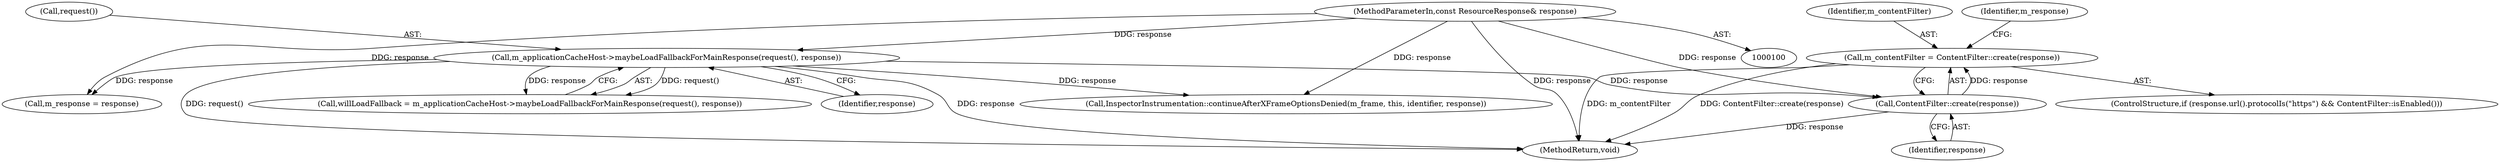 digraph "0_Chrome_a6f7726de20450074a01493e4e85409ce3f2595a_0@API" {
"1000274" [label="(Call,m_contentFilter = ContentFilter::create(response))"];
"1000276" [label="(Call,ContentFilter::create(response))"];
"1000102" [label="(MethodParameterIn,const ResourceResponse& response)"];
"1000113" [label="(Call,m_applicationCacheHost->maybeLoadFallbackForMainResponse(request(), response))"];
"1000114" [label="(Call,request())"];
"1000111" [label="(Call,willLoadFallback = m_applicationCacheHost->maybeLoadFallbackForMainResponse(request(), response))"];
"1000279" [label="(Identifier,m_response)"];
"1000115" [label="(Identifier,response)"];
"1000275" [label="(Identifier,m_contentFilter)"];
"1000277" [label="(Identifier,response)"];
"1000113" [label="(Call,m_applicationCacheHost->maybeLoadFallbackForMainResponse(request(), response))"];
"1000269" [label="(ControlStructure,if (response.url().protocolIs(\"https\") && ContentFilter::isEnabled()))"];
"1000282" [label="(MethodReturn,void)"];
"1000276" [label="(Call,ContentFilter::create(response))"];
"1000274" [label="(Call,m_contentFilter = ContentFilter::create(response))"];
"1000102" [label="(MethodParameterIn,const ResourceResponse& response)"];
"1000231" [label="(Call,m_response = response)"];
"1000171" [label="(Call,InspectorInstrumentation::continueAfterXFrameOptionsDenied(m_frame, this, identifier, response))"];
"1000274" -> "1000269"  [label="AST: "];
"1000274" -> "1000276"  [label="CFG: "];
"1000275" -> "1000274"  [label="AST: "];
"1000276" -> "1000274"  [label="AST: "];
"1000279" -> "1000274"  [label="CFG: "];
"1000274" -> "1000282"  [label="DDG: m_contentFilter"];
"1000274" -> "1000282"  [label="DDG: ContentFilter::create(response)"];
"1000276" -> "1000274"  [label="DDG: response"];
"1000276" -> "1000277"  [label="CFG: "];
"1000277" -> "1000276"  [label="AST: "];
"1000276" -> "1000282"  [label="DDG: response"];
"1000102" -> "1000276"  [label="DDG: response"];
"1000113" -> "1000276"  [label="DDG: response"];
"1000102" -> "1000100"  [label="AST: "];
"1000102" -> "1000282"  [label="DDG: response"];
"1000102" -> "1000113"  [label="DDG: response"];
"1000102" -> "1000171"  [label="DDG: response"];
"1000102" -> "1000231"  [label="DDG: response"];
"1000113" -> "1000111"  [label="AST: "];
"1000113" -> "1000115"  [label="CFG: "];
"1000114" -> "1000113"  [label="AST: "];
"1000115" -> "1000113"  [label="AST: "];
"1000111" -> "1000113"  [label="CFG: "];
"1000113" -> "1000282"  [label="DDG: request()"];
"1000113" -> "1000282"  [label="DDG: response"];
"1000113" -> "1000111"  [label="DDG: request()"];
"1000113" -> "1000111"  [label="DDG: response"];
"1000113" -> "1000171"  [label="DDG: response"];
"1000113" -> "1000231"  [label="DDG: response"];
}
